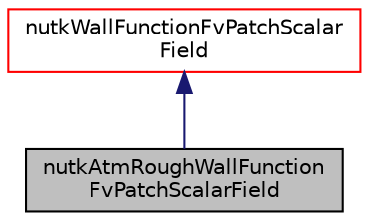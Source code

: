 digraph "nutkAtmRoughWallFunctionFvPatchScalarField"
{
  bgcolor="transparent";
  edge [fontname="Helvetica",fontsize="10",labelfontname="Helvetica",labelfontsize="10"];
  node [fontname="Helvetica",fontsize="10",shape=record];
  Node1 [label="nutkAtmRoughWallFunction\lFvPatchScalarField",height=0.2,width=0.4,color="black", fillcolor="grey75", style="filled", fontcolor="black"];
  Node2 -> Node1 [dir="back",color="midnightblue",fontsize="10",style="solid",fontname="Helvetica"];
  Node2 [label="nutkWallFunctionFvPatchScalar\lField",height=0.2,width=0.4,color="red",URL="$a01723.html",tooltip="This boundary condition provides a turbulent kinematic viscosity condition when using wall functions..."];
}
